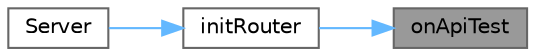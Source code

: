 digraph "onApiTest"
{
 // LATEX_PDF_SIZE
  bgcolor="transparent";
  edge [fontname=Helvetica,fontsize=10,labelfontname=Helvetica,labelfontsize=10];
  node [fontname=Helvetica,fontsize=10,shape=box,height=0.2,width=0.4];
  rankdir="RL";
  Node1 [id="Node000001",label="onApiTest",height=0.2,width=0.4,color="gray40", fillcolor="grey60", style="filled", fontcolor="black",tooltip="处理测试 API。"];
  Node1 -> Node2 [id="edge1_Node000001_Node000002",dir="back",color="steelblue1",style="solid",tooltip=" "];
  Node2 [id="Node000002",label="initRouter",height=0.2,width=0.4,color="grey40", fillcolor="white", style="filled",URL="$class_server.html#a9408a7ce11fb1150c2e47b983fa3136a",tooltip="初始化路由。"];
  Node2 -> Node3 [id="edge2_Node000002_Node000003",dir="back",color="steelblue1",style="solid",tooltip=" "];
  Node3 [id="Node000003",label="Server",height=0.2,width=0.4,color="grey40", fillcolor="white", style="filled",URL="$class_server.html#af2f1305573ef7939b3e8400354878e0d",tooltip="构造函数。"];
}
